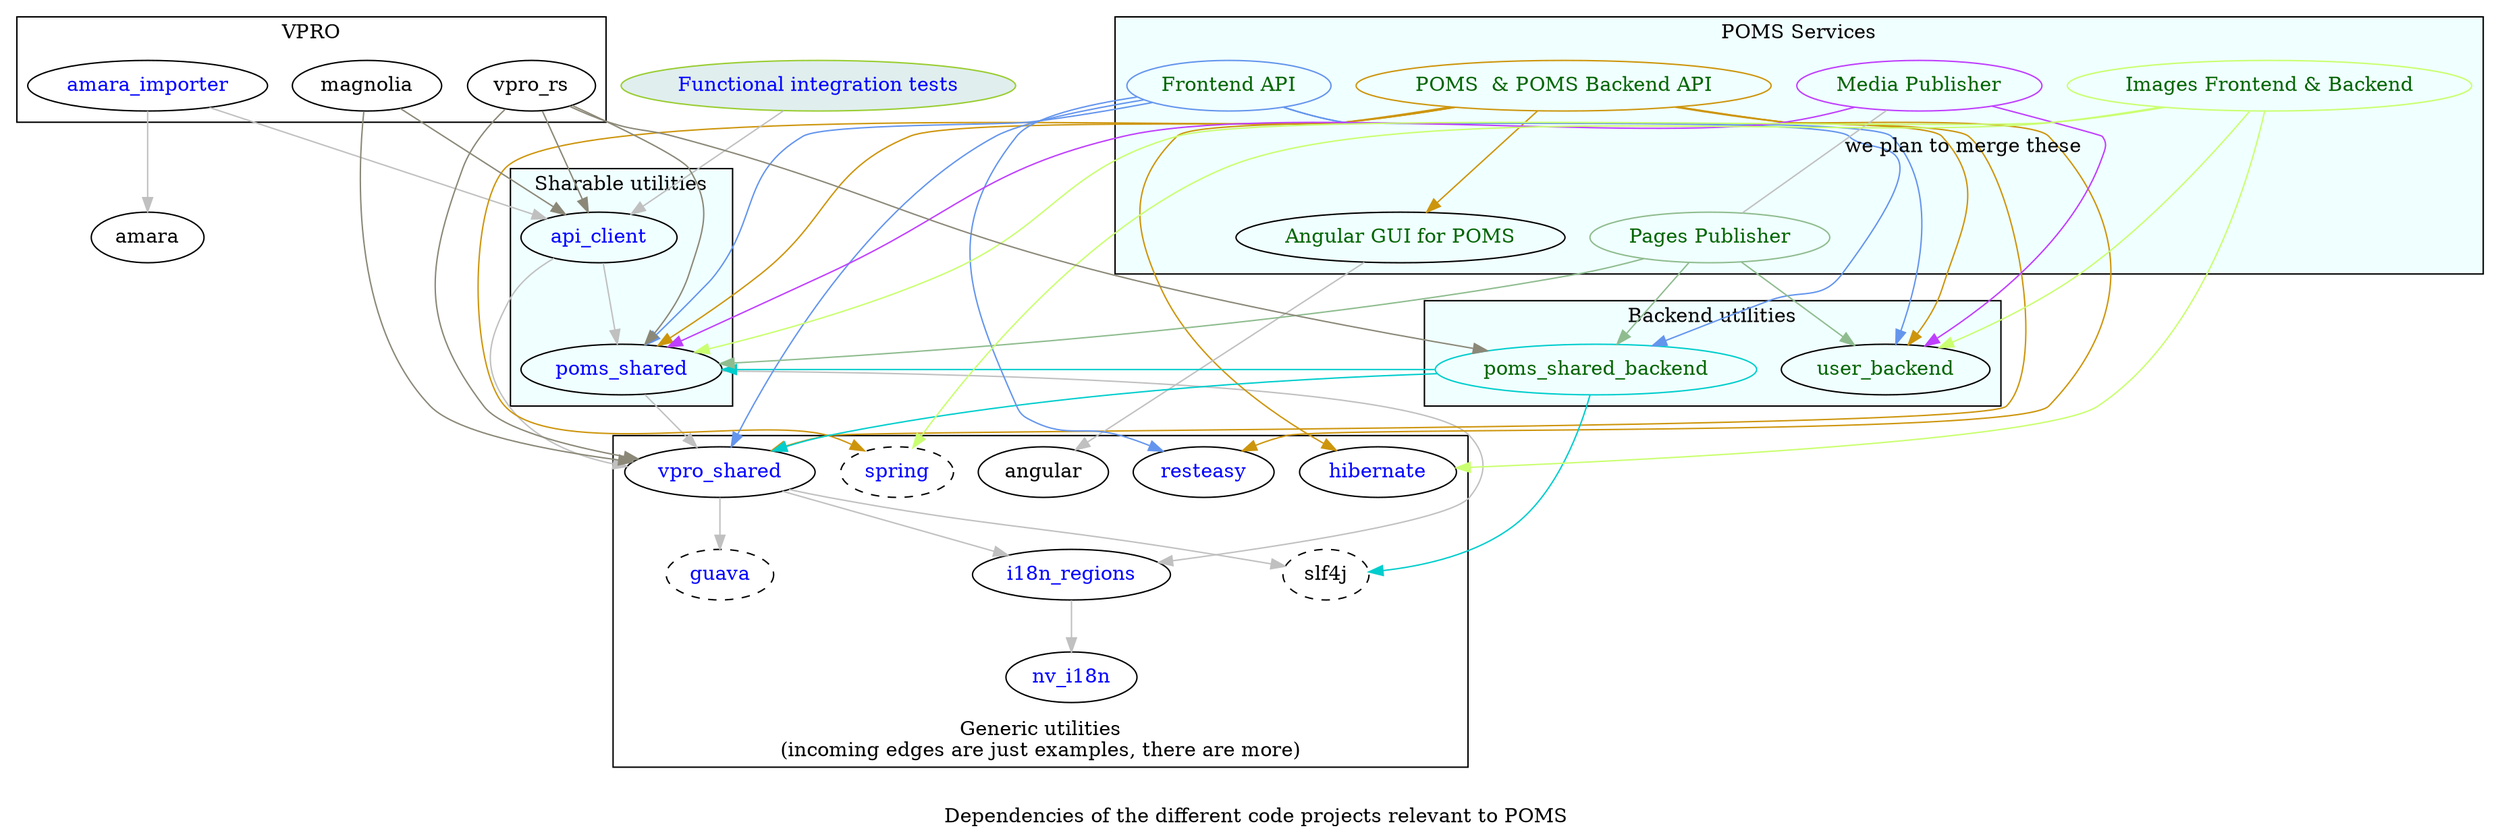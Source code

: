 
strict digraph {
  vpro_shared  [
                href="https://github.com/vpro/vpro-shared"
                fontcolor=blue
                ]
  poms_shared  [
                href="https://github.com/npo-poms/poms-shared"
                fontcolor=blue
  ]
   i18n_regions  [
                href="https://github.com/mihxil/i18n-regions"
                fontcolor=blue
   ]
   nv_i18n  [
      href="https://github.com/TakahikoKawasaki/nv-i18n"
     fontcolor=blue
   ]
   amara_importer[
      href="https://github.com/vpro/amara-poms"
     fontcolor=blue

   ]
   resteasy [
      href="https://github.com/resteasy/Resteasy"
     fontcolor=blue

   ]
   spring[
     style=dashed
     href="https://github.com/spring-projects/spring-framework"
     fontcolor=blue
  ]
   guava [
     href="https://github.com/google/guava"
     fontcolor=blue
     style=dashed
  ]
   hibernate [
     href="https://github.com/hibernate/"
     fontcolor=blue
  ]
  api_client [
    href="https://github.com/npo-poms/api-clients"
    fontcolor=blue
  ]
  poms_backend [
    label="POMS  & POMS Backend API"
    href="https://subversion.vpro.nl/viewvc/nl/vpro/media"
    fontcolor=darkgreen
    color=darkgoldenrod3
  ]
  poms_gui [
    label="Angular GUI for POMS"
    href="https://subversion.vpro.nl/viewvc/nl/vpro/media-gui"
    fontcolor=darkgreen
  ]
  poms_shared_backend [
    href="https://subversion.vpro.nl/viewvc/nl/publiekeomroep/poms-shared-backend/"
   fontcolor=darkgreen
   color=cyan3
  ]
  api [
     label="Frontend API"
     href="https://subversion.vpro.nl/viewvc/nl/vpro/api/"
     fontcolor=darkgreen
     color=cornflowerblue
  ]
  media_publish [
    label="Media Publisher"
    href="https://subversion.vpro.nl/viewvc/nl/publiekeomroep/npo-publish/"
    fontcolor=darkgreen
    color=darkorchid1
  ]
  pages_publish [
    label="Pages Publisher"
    href="https://subversion.vpro.nl/viewvc/nl/vpro/pages-publish/"
    fontcolor=darkgreen
    color=darkseagreen
  ]
  user_backend [
    href="https://subversion.vpro.nl/repo/nl/vpro/user"
    fontcolor=darkgreen
  ]
  images [
    label="Images Frontend & Backend"
    href="https://subversion.vpro.nl/viewvc/nl/vpro/images/"
    fontcolor=darkgreen
    color=darkolivegreen1
  ]
  functional_tests [
    label="Functional integration tests"
    href="https://github.com/npo-poms/functional-tests"
    fontcolor=blue
    color=yellowgreen
    fillcolor=azure2
    style=filled
  ]


  label="
  Dependencies of the different code projects relevant to POMS";

  graph [
         splines=yes
         ]
  edge [
        color=gray
        ]


  subgraph cluster_0  {
    label="Generic utilities\n(incoming edges are just examples, there are more)"
    //label="Utilities which we don't maintain. These are only some example. Also, not every edge is included";
    labelloc=b
    vpro_shared
    i18n_regions
    nv_i18n
    slf4j[style=dashed]
    guava
    spring
    resteasy
    hibernate
    angular
  }

  subgraph cluster_1  {
    label="VPRO"
    magnolia
    vpro_rs
    amara_importer
  }
  subgraph cluster_2  {
    label="POMS Services"
    description="These are actually deployed"
    bgcolor=azure
    poms_gui
    poms_backend
    pages_publish
    media_publish
    api
    images
  }

  subgraph cluster_3 {
    label="Backend utilities"
    bgcolor=azure
    user_backend
    poms_shared_backend
  }

  subgraph cluster_4  {
    label="Sharable utilities"
    bgcolor=azure
    api_client
    poms_shared
  }

  vpro_shared -> {
    slf4j
    guava
    i18n_regions
  }
  poms_shared -> {
     vpro_shared
     i18n_regions
  }
  poms_shared_backend -> {
    vpro_shared
    poms_shared
    slf4j
  }[color=cyan3]
  i18n_regions -> nv_i18n

  api -> {
    poms_shared
    poms_shared_backend
    vpro_shared
    user_backend
    resteasy
  }[color=cornflowerblue]


  pages_publish -> {
    poms_shared_backend
    poms_shared
    user_backend
  }[color=darkseagreen]

  media_publish -> {
    poms_shared
    user_backend
    user_backend
    #poms_shared_backend
    }[color=darkorchid1]

    media_publish -> pages_publish[label="we plan to merge these" dir=none]



  api_client -> {
    poms_shared
    vpro_shared
  }


  images -> {
    poms_shared
    user_backend
    spring
    hibernate
  }[color=darkolivegreen1]

  magnolia -> {
    api_client
    vpro_shared
  }[color=cornsilk4]


  vpro_rs -> {
    api_client
    vpro_shared
    poms_shared
    poms_shared_backend
  }[color=cornsilk4]

  poms_backend -> {
    poms_shared
    poms_gui
    resteasy
    spring
    hibernate
    vpro_shared
    user_backend
  }[color=darkgoldenrod3]
  poms_gui -> {
    angular
   }

  functional_tests -> {
     api_client
  }

  amara_importer -> {
     api_client
     amara
  }


}
